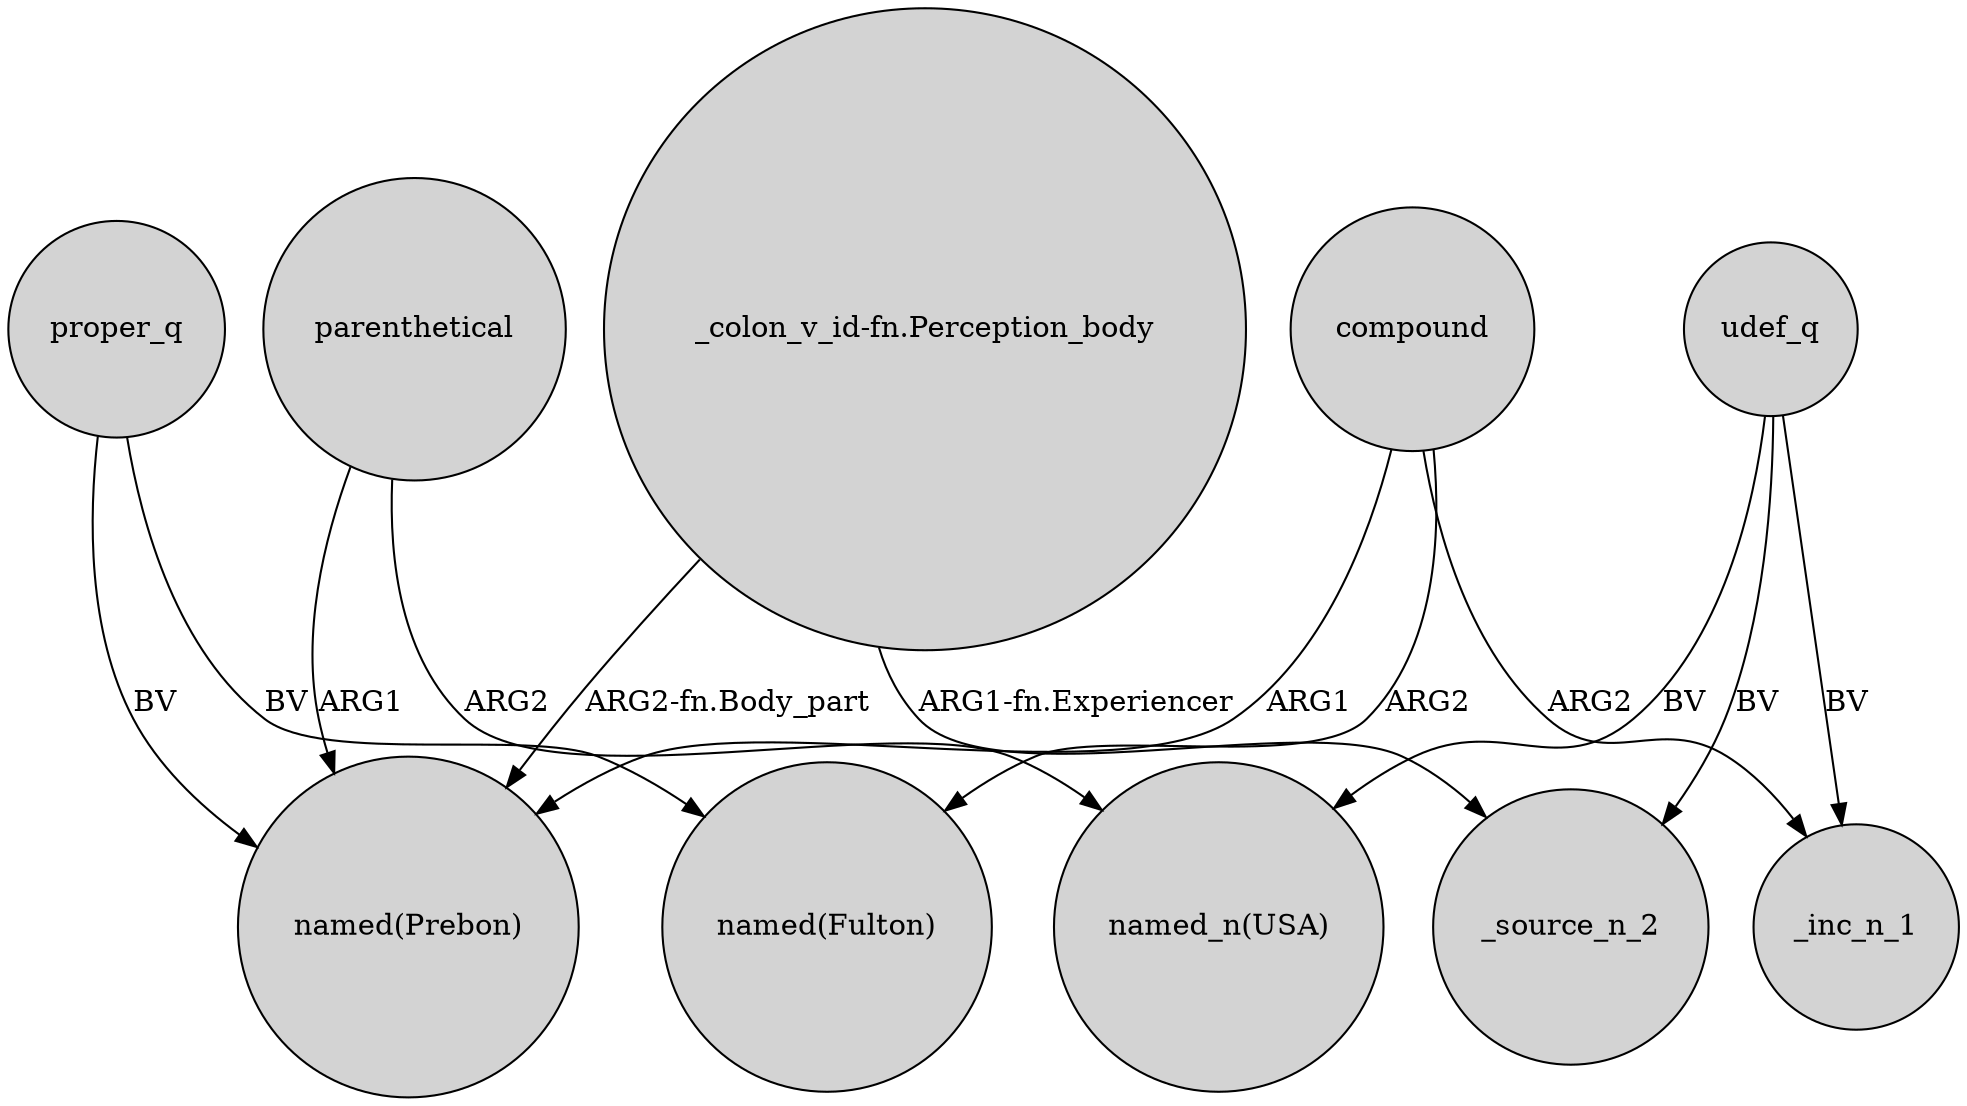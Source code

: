 digraph {
	node [shape=circle style=filled]
	compound -> "named(Prebon)" [label=ARG1]
	parenthetical -> "named_n(USA)" [label=ARG2]
	"_colon_v_id-fn.Perception_body" -> "named(Prebon)" [label="ARG2-fn.Body_part"]
	proper_q -> "named(Fulton)" [label=BV]
	compound -> "named(Fulton)" [label=ARG2]
	parenthetical -> "named(Prebon)" [label=ARG1]
	proper_q -> "named(Prebon)" [label=BV]
	udef_q -> "named_n(USA)" [label=BV]
	"_colon_v_id-fn.Perception_body" -> _source_n_2 [label="ARG1-fn.Experiencer"]
	udef_q -> _inc_n_1 [label=BV]
	udef_q -> _source_n_2 [label=BV]
	compound -> _inc_n_1 [label=ARG2]
}
